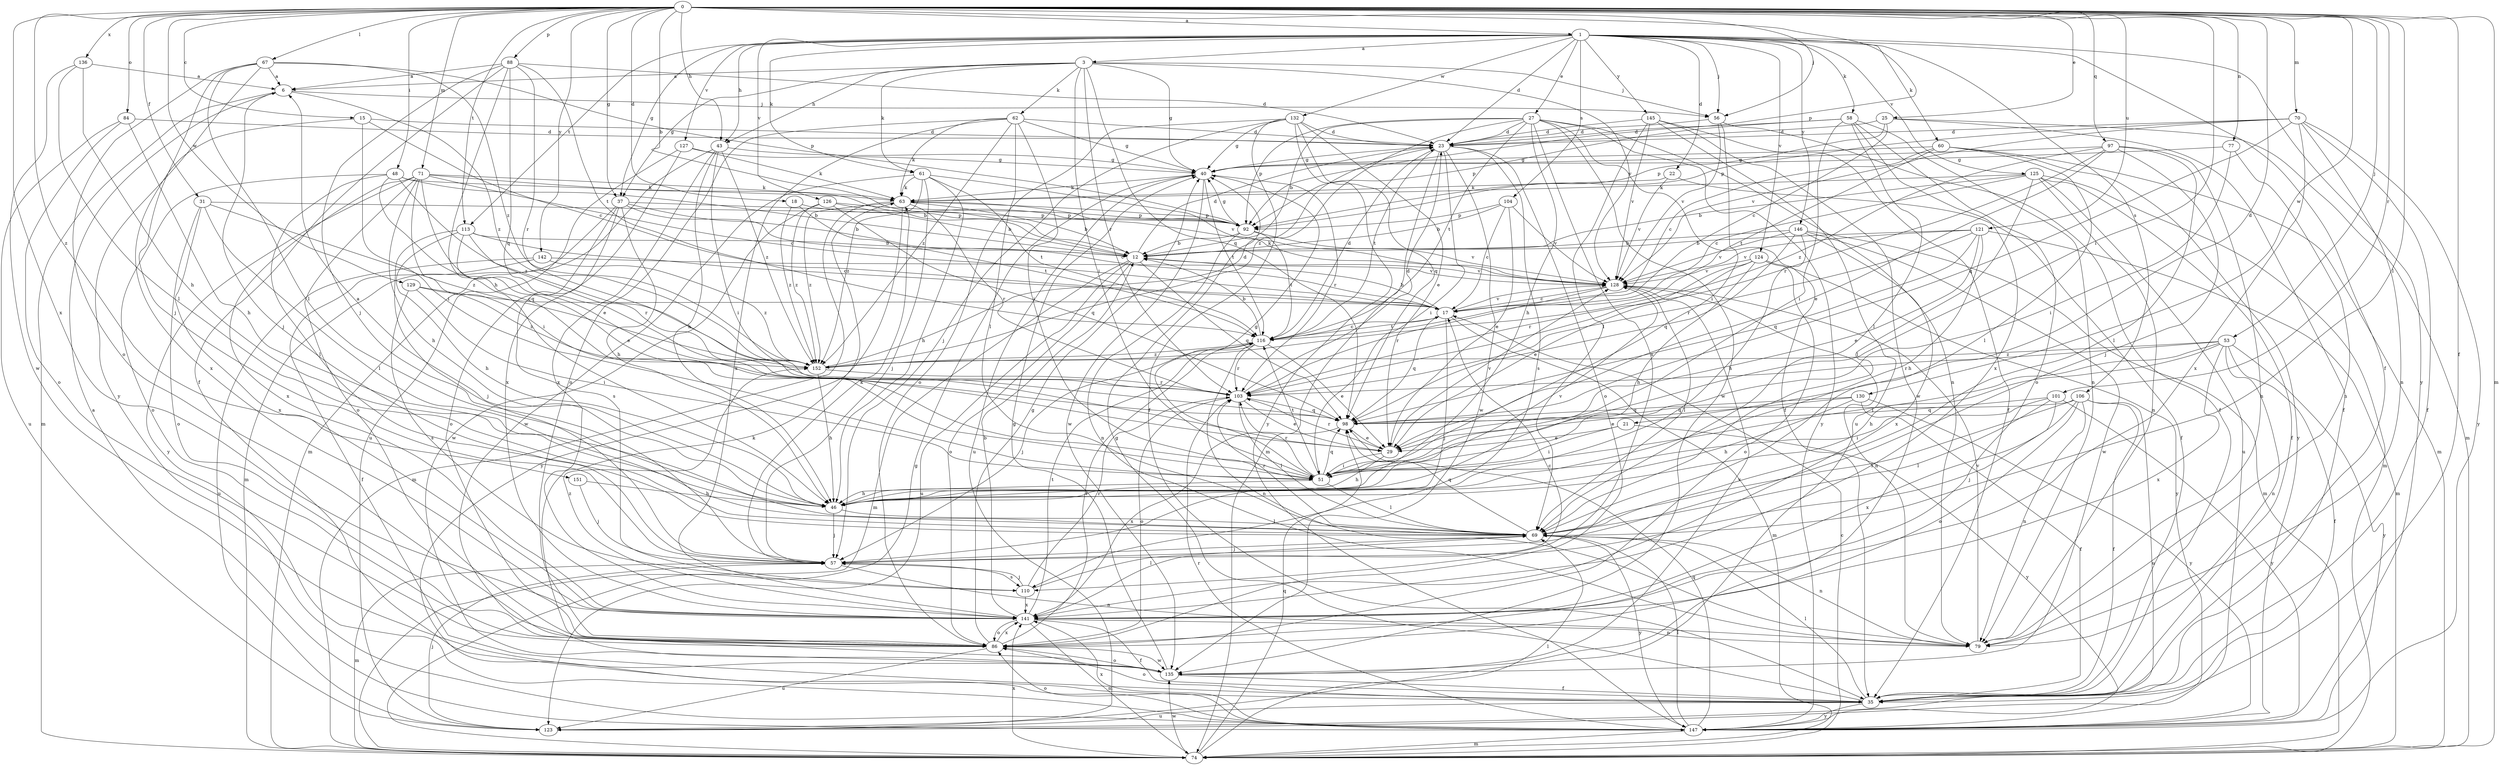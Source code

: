 strict digraph  {
0;
1;
3;
6;
12;
15;
17;
18;
21;
22;
23;
25;
27;
29;
31;
35;
37;
40;
43;
46;
48;
51;
53;
56;
57;
58;
60;
61;
62;
63;
67;
69;
70;
71;
74;
77;
79;
84;
86;
88;
92;
97;
98;
101;
103;
104;
106;
110;
113;
116;
121;
123;
124;
125;
126;
127;
128;
129;
130;
132;
135;
136;
141;
142;
145;
146;
147;
151;
152;
0 -> 1  [label=a];
0 -> 12  [label=b];
0 -> 15  [label=c];
0 -> 18  [label=d];
0 -> 21  [label=d];
0 -> 25  [label=e];
0 -> 31  [label=f];
0 -> 35  [label=f];
0 -> 37  [label=g];
0 -> 43  [label=h];
0 -> 48  [label=i];
0 -> 51  [label=i];
0 -> 53  [label=j];
0 -> 56  [label=j];
0 -> 67  [label=l];
0 -> 69  [label=l];
0 -> 70  [label=m];
0 -> 71  [label=m];
0 -> 74  [label=m];
0 -> 77  [label=n];
0 -> 84  [label=o];
0 -> 88  [label=p];
0 -> 92  [label=p];
0 -> 97  [label=q];
0 -> 101  [label=r];
0 -> 113  [label=t];
0 -> 121  [label=u];
0 -> 129  [label=w];
0 -> 130  [label=w];
0 -> 136  [label=x];
0 -> 141  [label=x];
0 -> 142  [label=y];
0 -> 151  [label=z];
1 -> 3  [label=a];
1 -> 22  [label=d];
1 -> 23  [label=d];
1 -> 27  [label=e];
1 -> 35  [label=f];
1 -> 37  [label=g];
1 -> 43  [label=h];
1 -> 56  [label=j];
1 -> 58  [label=k];
1 -> 60  [label=k];
1 -> 61  [label=k];
1 -> 104  [label=s];
1 -> 106  [label=s];
1 -> 113  [label=t];
1 -> 124  [label=v];
1 -> 125  [label=v];
1 -> 126  [label=v];
1 -> 127  [label=v];
1 -> 132  [label=w];
1 -> 145  [label=y];
1 -> 146  [label=y];
1 -> 147  [label=y];
3 -> 6  [label=a];
3 -> 37  [label=g];
3 -> 40  [label=g];
3 -> 43  [label=h];
3 -> 51  [label=i];
3 -> 56  [label=j];
3 -> 61  [label=k];
3 -> 62  [label=k];
3 -> 98  [label=q];
3 -> 103  [label=r];
3 -> 128  [label=v];
6 -> 56  [label=j];
6 -> 57  [label=j];
6 -> 74  [label=m];
6 -> 152  [label=z];
12 -> 23  [label=d];
12 -> 74  [label=m];
12 -> 86  [label=o];
12 -> 98  [label=q];
12 -> 123  [label=u];
12 -> 128  [label=v];
15 -> 17  [label=c];
15 -> 23  [label=d];
15 -> 51  [label=i];
15 -> 141  [label=x];
17 -> 12  [label=b];
17 -> 57  [label=j];
17 -> 74  [label=m];
17 -> 98  [label=q];
17 -> 116  [label=t];
17 -> 128  [label=v];
18 -> 92  [label=p];
18 -> 116  [label=t];
18 -> 152  [label=z];
21 -> 29  [label=e];
21 -> 51  [label=i];
21 -> 147  [label=y];
22 -> 35  [label=f];
22 -> 63  [label=k];
22 -> 128  [label=v];
23 -> 40  [label=g];
23 -> 51  [label=i];
23 -> 74  [label=m];
23 -> 86  [label=o];
23 -> 110  [label=s];
23 -> 116  [label=t];
23 -> 135  [label=w];
25 -> 17  [label=c];
25 -> 23  [label=d];
25 -> 35  [label=f];
25 -> 74  [label=m];
25 -> 92  [label=p];
27 -> 12  [label=b];
27 -> 23  [label=d];
27 -> 35  [label=f];
27 -> 46  [label=h];
27 -> 79  [label=n];
27 -> 92  [label=p];
27 -> 110  [label=s];
27 -> 116  [label=t];
27 -> 135  [label=w];
27 -> 147  [label=y];
27 -> 152  [label=z];
29 -> 46  [label=h];
29 -> 51  [label=i];
29 -> 103  [label=r];
29 -> 128  [label=v];
31 -> 69  [label=l];
31 -> 86  [label=o];
31 -> 92  [label=p];
31 -> 141  [label=x];
31 -> 152  [label=z];
35 -> 40  [label=g];
35 -> 69  [label=l];
35 -> 86  [label=o];
35 -> 123  [label=u];
35 -> 147  [label=y];
37 -> 12  [label=b];
37 -> 17  [label=c];
37 -> 46  [label=h];
37 -> 74  [label=m];
37 -> 86  [label=o];
37 -> 92  [label=p];
37 -> 110  [label=s];
40 -> 63  [label=k];
40 -> 103  [label=r];
40 -> 116  [label=t];
40 -> 123  [label=u];
40 -> 135  [label=w];
43 -> 40  [label=g];
43 -> 46  [label=h];
43 -> 51  [label=i];
43 -> 74  [label=m];
43 -> 141  [label=x];
43 -> 152  [label=z];
46 -> 6  [label=a];
46 -> 57  [label=j];
46 -> 69  [label=l];
46 -> 128  [label=v];
48 -> 12  [label=b];
48 -> 63  [label=k];
48 -> 69  [label=l];
48 -> 86  [label=o];
48 -> 98  [label=q];
48 -> 152  [label=z];
51 -> 40  [label=g];
51 -> 46  [label=h];
51 -> 69  [label=l];
51 -> 98  [label=q];
51 -> 103  [label=r];
51 -> 116  [label=t];
53 -> 35  [label=f];
53 -> 46  [label=h];
53 -> 51  [label=i];
53 -> 79  [label=n];
53 -> 103  [label=r];
53 -> 141  [label=x];
53 -> 147  [label=y];
53 -> 152  [label=z];
56 -> 23  [label=d];
56 -> 35  [label=f];
56 -> 51  [label=i];
56 -> 128  [label=v];
57 -> 63  [label=k];
57 -> 74  [label=m];
57 -> 79  [label=n];
57 -> 110  [label=s];
58 -> 23  [label=d];
58 -> 51  [label=i];
58 -> 69  [label=l];
58 -> 79  [label=n];
58 -> 86  [label=o];
58 -> 92  [label=p];
58 -> 141  [label=x];
60 -> 17  [label=c];
60 -> 40  [label=g];
60 -> 69  [label=l];
60 -> 74  [label=m];
60 -> 116  [label=t];
60 -> 147  [label=y];
61 -> 46  [label=h];
61 -> 57  [label=j];
61 -> 63  [label=k];
61 -> 116  [label=t];
61 -> 128  [label=v];
61 -> 135  [label=w];
61 -> 152  [label=z];
62 -> 23  [label=d];
62 -> 40  [label=g];
62 -> 51  [label=i];
62 -> 63  [label=k];
62 -> 69  [label=l];
62 -> 86  [label=o];
62 -> 141  [label=x];
62 -> 152  [label=z];
63 -> 12  [label=b];
63 -> 74  [label=m];
63 -> 92  [label=p];
63 -> 103  [label=r];
63 -> 147  [label=y];
63 -> 152  [label=z];
67 -> 6  [label=a];
67 -> 57  [label=j];
67 -> 69  [label=l];
67 -> 86  [label=o];
67 -> 92  [label=p];
67 -> 147  [label=y];
67 -> 152  [label=z];
69 -> 57  [label=j];
69 -> 79  [label=n];
69 -> 98  [label=q];
69 -> 103  [label=r];
69 -> 147  [label=y];
70 -> 23  [label=d];
70 -> 35  [label=f];
70 -> 79  [label=n];
70 -> 92  [label=p];
70 -> 98  [label=q];
70 -> 128  [label=v];
70 -> 141  [label=x];
70 -> 147  [label=y];
71 -> 12  [label=b];
71 -> 17  [label=c];
71 -> 29  [label=e];
71 -> 46  [label=h];
71 -> 51  [label=i];
71 -> 63  [label=k];
71 -> 86  [label=o];
71 -> 141  [label=x];
71 -> 147  [label=y];
74 -> 17  [label=c];
74 -> 40  [label=g];
74 -> 69  [label=l];
74 -> 98  [label=q];
74 -> 135  [label=w];
74 -> 141  [label=x];
77 -> 40  [label=g];
77 -> 51  [label=i];
77 -> 79  [label=n];
79 -> 128  [label=v];
84 -> 23  [label=d];
84 -> 46  [label=h];
84 -> 86  [label=o];
84 -> 123  [label=u];
86 -> 40  [label=g];
86 -> 116  [label=t];
86 -> 123  [label=u];
86 -> 135  [label=w];
86 -> 141  [label=x];
88 -> 6  [label=a];
88 -> 23  [label=d];
88 -> 35  [label=f];
88 -> 46  [label=h];
88 -> 57  [label=j];
88 -> 98  [label=q];
88 -> 103  [label=r];
88 -> 116  [label=t];
92 -> 12  [label=b];
92 -> 40  [label=g];
92 -> 79  [label=n];
92 -> 116  [label=t];
92 -> 128  [label=v];
97 -> 29  [label=e];
97 -> 40  [label=g];
97 -> 57  [label=j];
97 -> 69  [label=l];
97 -> 79  [label=n];
97 -> 103  [label=r];
97 -> 152  [label=z];
98 -> 29  [label=e];
98 -> 141  [label=x];
101 -> 51  [label=i];
101 -> 57  [label=j];
101 -> 69  [label=l];
101 -> 98  [label=q];
101 -> 147  [label=y];
103 -> 23  [label=d];
103 -> 29  [label=e];
103 -> 69  [label=l];
103 -> 86  [label=o];
103 -> 98  [label=q];
104 -> 12  [label=b];
104 -> 17  [label=c];
104 -> 29  [label=e];
104 -> 92  [label=p];
104 -> 128  [label=v];
106 -> 35  [label=f];
106 -> 69  [label=l];
106 -> 79  [label=n];
106 -> 86  [label=o];
106 -> 98  [label=q];
106 -> 123  [label=u];
106 -> 141  [label=x];
110 -> 57  [label=j];
110 -> 69  [label=l];
110 -> 103  [label=r];
110 -> 141  [label=x];
113 -> 12  [label=b];
113 -> 17  [label=c];
113 -> 29  [label=e];
113 -> 46  [label=h];
113 -> 57  [label=j];
113 -> 103  [label=r];
116 -> 12  [label=b];
116 -> 17  [label=c];
116 -> 23  [label=d];
116 -> 29  [label=e];
116 -> 57  [label=j];
116 -> 79  [label=n];
116 -> 103  [label=r];
116 -> 152  [label=z];
121 -> 12  [label=b];
121 -> 29  [label=e];
121 -> 46  [label=h];
121 -> 74  [label=m];
121 -> 98  [label=q];
121 -> 103  [label=r];
121 -> 128  [label=v];
123 -> 57  [label=j];
124 -> 29  [label=e];
124 -> 46  [label=h];
124 -> 86  [label=o];
124 -> 103  [label=r];
124 -> 128  [label=v];
124 -> 147  [label=y];
125 -> 12  [label=b];
125 -> 17  [label=c];
125 -> 35  [label=f];
125 -> 63  [label=k];
125 -> 69  [label=l];
125 -> 74  [label=m];
125 -> 79  [label=n];
125 -> 123  [label=u];
126 -> 12  [label=b];
126 -> 92  [label=p];
126 -> 98  [label=q];
126 -> 135  [label=w];
126 -> 152  [label=z];
127 -> 40  [label=g];
127 -> 63  [label=k];
127 -> 123  [label=u];
127 -> 141  [label=x];
128 -> 17  [label=c];
128 -> 63  [label=k];
128 -> 69  [label=l];
128 -> 79  [label=n];
128 -> 103  [label=r];
129 -> 17  [label=c];
129 -> 51  [label=i];
129 -> 110  [label=s];
129 -> 152  [label=z];
130 -> 29  [label=e];
130 -> 35  [label=f];
130 -> 46  [label=h];
130 -> 98  [label=q];
130 -> 147  [label=y];
132 -> 23  [label=d];
132 -> 29  [label=e];
132 -> 35  [label=f];
132 -> 40  [label=g];
132 -> 57  [label=j];
132 -> 86  [label=o];
132 -> 98  [label=q];
132 -> 147  [label=y];
135 -> 35  [label=f];
135 -> 40  [label=g];
135 -> 63  [label=k];
135 -> 86  [label=o];
135 -> 128  [label=v];
136 -> 6  [label=a];
136 -> 46  [label=h];
136 -> 69  [label=l];
136 -> 135  [label=w];
141 -> 12  [label=b];
141 -> 17  [label=c];
141 -> 35  [label=f];
141 -> 74  [label=m];
141 -> 79  [label=n];
141 -> 86  [label=o];
141 -> 116  [label=t];
141 -> 152  [label=z];
142 -> 35  [label=f];
142 -> 123  [label=u];
142 -> 128  [label=v];
142 -> 152  [label=z];
145 -> 23  [label=d];
145 -> 35  [label=f];
145 -> 69  [label=l];
145 -> 123  [label=u];
145 -> 128  [label=v];
145 -> 135  [label=w];
146 -> 12  [label=b];
146 -> 46  [label=h];
146 -> 74  [label=m];
146 -> 98  [label=q];
146 -> 128  [label=v];
146 -> 135  [label=w];
146 -> 141  [label=x];
147 -> 6  [label=a];
147 -> 69  [label=l];
147 -> 74  [label=m];
147 -> 86  [label=o];
147 -> 98  [label=q];
147 -> 103  [label=r];
147 -> 141  [label=x];
151 -> 46  [label=h];
151 -> 57  [label=j];
152 -> 23  [label=d];
152 -> 46  [label=h];
152 -> 103  [label=r];
}
